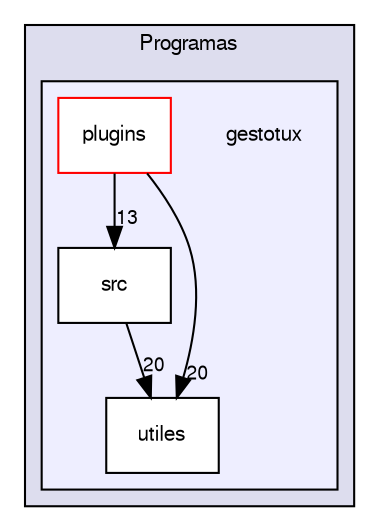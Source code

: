 digraph G {
  compound=true
  node [ fontsize=10, fontname="FreeSans"];
  edge [ labelfontsize=9, labelfontname="FreeSans"];
  subgraph clusterdir_3428b703a189aec17ca52f0fb825cd3f {
    graph [ bgcolor="#ddddee", pencolor="black", label="Programas" fontname="FreeSans", fontsize=10, URL="dir_3428b703a189aec17ca52f0fb825cd3f.html"]
  subgraph clusterdir_b1a546a748a62f1bda915a377e9774c0 {
    graph [ bgcolor="#eeeeff", pencolor="black", label="" URL="dir_b1a546a748a62f1bda915a377e9774c0.html"];
    dir_b1a546a748a62f1bda915a377e9774c0 [shape=plaintext label="gestotux"];
    dir_2241d903d8b552fecd54d40d9c6f6ba2 [shape=box label="plugins" color="red" fillcolor="white" style="filled" URL="dir_2241d903d8b552fecd54d40d9c6f6ba2.html"];
    dir_a6a96f4101e30ef9cb693fc53f8c1212 [shape=box label="src" color="black" fillcolor="white" style="filled" URL="dir_a6a96f4101e30ef9cb693fc53f8c1212.html"];
    dir_96dd5dfec6529fa71a74b9d6ee5ac519 [shape=box label="utiles" color="black" fillcolor="white" style="filled" URL="dir_96dd5dfec6529fa71a74b9d6ee5ac519.html"];
  }
  }
  dir_a6a96f4101e30ef9cb693fc53f8c1212->dir_96dd5dfec6529fa71a74b9d6ee5ac519 [headlabel="20", labeldistance=1.5 headhref="dir_000016_000004.html"];
  dir_2241d903d8b552fecd54d40d9c6f6ba2->dir_96dd5dfec6529fa71a74b9d6ee5ac519 [headlabel="20", labeldistance=1.5 headhref="dir_000002_000004.html"];
  dir_2241d903d8b552fecd54d40d9c6f6ba2->dir_a6a96f4101e30ef9cb693fc53f8c1212 [headlabel="13", labeldistance=1.5 headhref="dir_000002_000016.html"];
}
